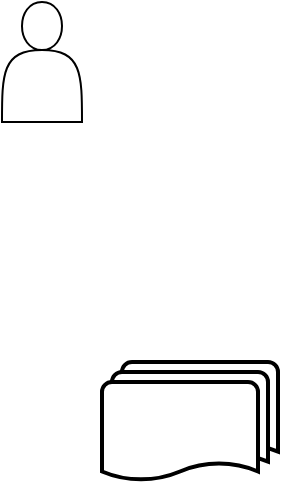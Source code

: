 <mxfile version="13.6.4" type="github"><diagram id="wCHiAV24tNRougq3QiDA" name="第 1 页"><mxGraphModel dx="1038" dy="548" grid="1" gridSize="10" guides="1" tooltips="1" connect="1" arrows="1" fold="1" page="1" pageScale="1" pageWidth="827" pageHeight="1169" math="0" shadow="0"><root><mxCell id="0"/><mxCell id="1" parent="0"/><mxCell id="8gwyEVlo1Aj4IogGLsOB-1" value="" style="strokeWidth=2;html=1;shape=mxgraph.flowchart.multi-document;whiteSpace=wrap;" vertex="1" parent="1"><mxGeometry x="230" y="270" width="88" height="60" as="geometry"/></mxCell><mxCell id="8gwyEVlo1Aj4IogGLsOB-2" value="" style="shape=actor;whiteSpace=wrap;html=1;" vertex="1" parent="1"><mxGeometry x="180" y="90" width="40" height="60" as="geometry"/></mxCell></root></mxGraphModel></diagram></mxfile>
